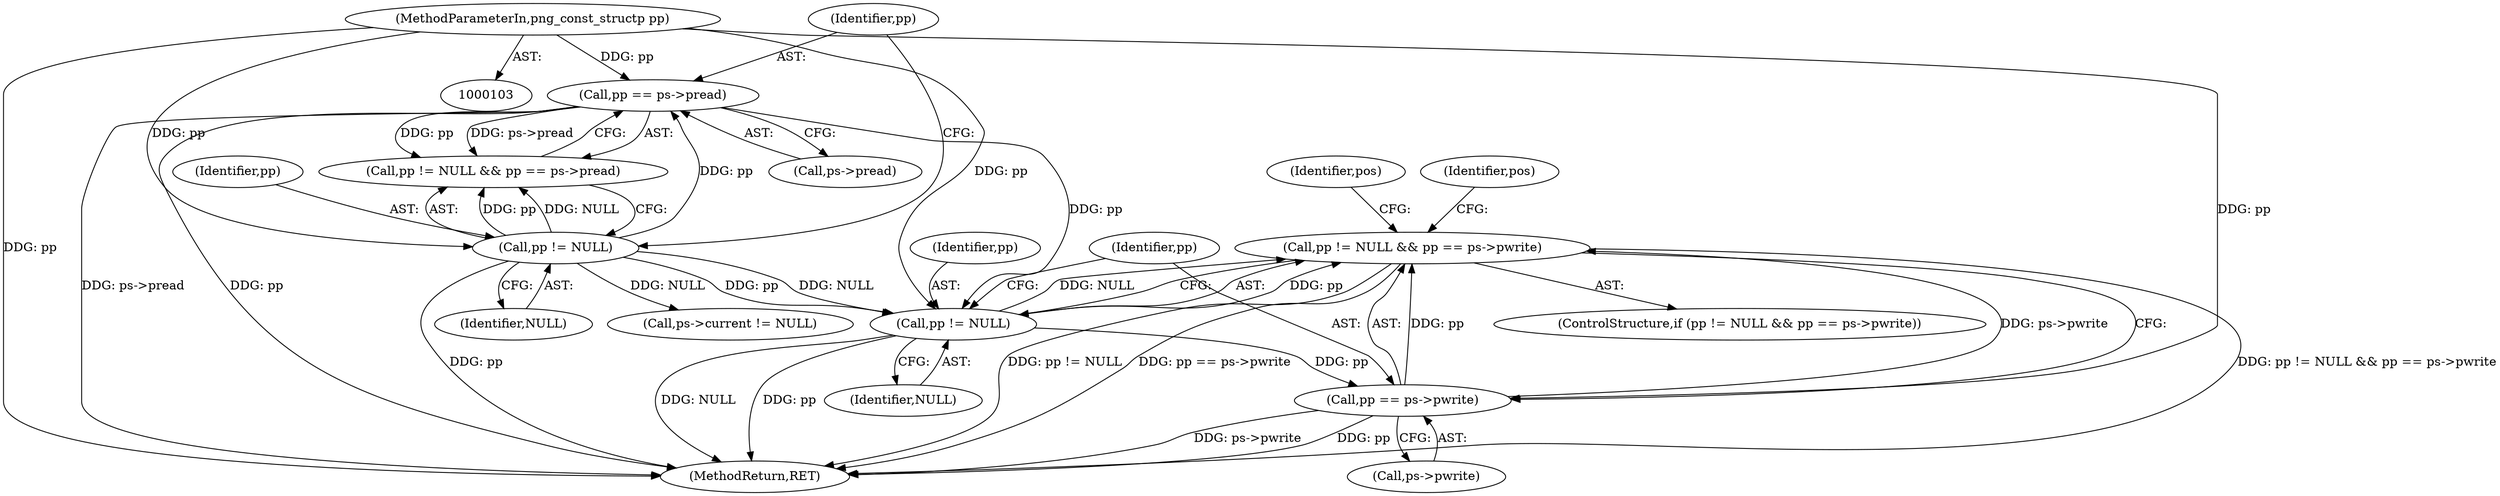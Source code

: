 digraph "0_Android_9d4853418ab2f754c2b63e091c29c5529b8b86ca_140@API" {
"1000156" [label="(Call,pp != NULL && pp == ps->pwrite)"];
"1000157" [label="(Call,pp != NULL)"];
"1000116" [label="(Call,pp == ps->pread)"];
"1000113" [label="(Call,pp != NULL)"];
"1000105" [label="(MethodParameterIn,png_const_structp pp)"];
"1000160" [label="(Call,pp == ps->pwrite)"];
"1000160" [label="(Call,pp == ps->pwrite)"];
"1000162" [label="(Call,ps->pwrite)"];
"1000167" [label="(Identifier,pos)"];
"1000156" [label="(Call,pp != NULL && pp == ps->pwrite)"];
"1000232" [label="(MethodReturn,RET)"];
"1000118" [label="(Call,ps->pread)"];
"1000192" [label="(Identifier,pos)"];
"1000112" [label="(Call,pp != NULL && pp == ps->pread)"];
"1000157" [label="(Call,pp != NULL)"];
"1000105" [label="(MethodParameterIn,png_const_structp pp)"];
"1000114" [label="(Identifier,pp)"];
"1000159" [label="(Identifier,NULL)"];
"1000161" [label="(Identifier,pp)"];
"1000115" [label="(Identifier,NULL)"];
"1000116" [label="(Call,pp == ps->pread)"];
"1000155" [label="(ControlStructure,if (pp != NULL && pp == ps->pwrite))"];
"1000158" [label="(Identifier,pp)"];
"1000113" [label="(Call,pp != NULL)"];
"1000117" [label="(Identifier,pp)"];
"1000130" [label="(Call,ps->current != NULL)"];
"1000156" -> "1000155"  [label="AST: "];
"1000156" -> "1000157"  [label="CFG: "];
"1000156" -> "1000160"  [label="CFG: "];
"1000157" -> "1000156"  [label="AST: "];
"1000160" -> "1000156"  [label="AST: "];
"1000167" -> "1000156"  [label="CFG: "];
"1000192" -> "1000156"  [label="CFG: "];
"1000156" -> "1000232"  [label="DDG: pp != NULL"];
"1000156" -> "1000232"  [label="DDG: pp == ps->pwrite"];
"1000156" -> "1000232"  [label="DDG: pp != NULL && pp == ps->pwrite"];
"1000157" -> "1000156"  [label="DDG: pp"];
"1000157" -> "1000156"  [label="DDG: NULL"];
"1000160" -> "1000156"  [label="DDG: pp"];
"1000160" -> "1000156"  [label="DDG: ps->pwrite"];
"1000157" -> "1000159"  [label="CFG: "];
"1000158" -> "1000157"  [label="AST: "];
"1000159" -> "1000157"  [label="AST: "];
"1000161" -> "1000157"  [label="CFG: "];
"1000157" -> "1000232"  [label="DDG: NULL"];
"1000157" -> "1000232"  [label="DDG: pp"];
"1000116" -> "1000157"  [label="DDG: pp"];
"1000113" -> "1000157"  [label="DDG: pp"];
"1000113" -> "1000157"  [label="DDG: NULL"];
"1000105" -> "1000157"  [label="DDG: pp"];
"1000157" -> "1000160"  [label="DDG: pp"];
"1000116" -> "1000112"  [label="AST: "];
"1000116" -> "1000118"  [label="CFG: "];
"1000117" -> "1000116"  [label="AST: "];
"1000118" -> "1000116"  [label="AST: "];
"1000112" -> "1000116"  [label="CFG: "];
"1000116" -> "1000232"  [label="DDG: ps->pread"];
"1000116" -> "1000232"  [label="DDG: pp"];
"1000116" -> "1000112"  [label="DDG: pp"];
"1000116" -> "1000112"  [label="DDG: ps->pread"];
"1000113" -> "1000116"  [label="DDG: pp"];
"1000105" -> "1000116"  [label="DDG: pp"];
"1000113" -> "1000112"  [label="AST: "];
"1000113" -> "1000115"  [label="CFG: "];
"1000114" -> "1000113"  [label="AST: "];
"1000115" -> "1000113"  [label="AST: "];
"1000117" -> "1000113"  [label="CFG: "];
"1000112" -> "1000113"  [label="CFG: "];
"1000113" -> "1000232"  [label="DDG: pp"];
"1000113" -> "1000112"  [label="DDG: pp"];
"1000113" -> "1000112"  [label="DDG: NULL"];
"1000105" -> "1000113"  [label="DDG: pp"];
"1000113" -> "1000130"  [label="DDG: NULL"];
"1000105" -> "1000103"  [label="AST: "];
"1000105" -> "1000232"  [label="DDG: pp"];
"1000105" -> "1000160"  [label="DDG: pp"];
"1000160" -> "1000162"  [label="CFG: "];
"1000161" -> "1000160"  [label="AST: "];
"1000162" -> "1000160"  [label="AST: "];
"1000160" -> "1000232"  [label="DDG: ps->pwrite"];
"1000160" -> "1000232"  [label="DDG: pp"];
}
